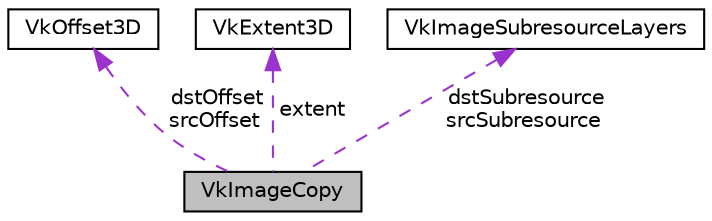 digraph "VkImageCopy"
{
 // LATEX_PDF_SIZE
  edge [fontname="Helvetica",fontsize="10",labelfontname="Helvetica",labelfontsize="10"];
  node [fontname="Helvetica",fontsize="10",shape=record];
  Node1 [label="VkImageCopy",height=0.2,width=0.4,color="black", fillcolor="grey75", style="filled", fontcolor="black",tooltip=" "];
  Node2 -> Node1 [dir="back",color="darkorchid3",fontsize="10",style="dashed",label=" dstOffset\nsrcOffset" ,fontname="Helvetica"];
  Node2 [label="VkOffset3D",height=0.2,width=0.4,color="black", fillcolor="white", style="filled",URL="$d7/d88/structVkOffset3D.html",tooltip=" "];
  Node3 -> Node1 [dir="back",color="darkorchid3",fontsize="10",style="dashed",label=" extent" ,fontname="Helvetica"];
  Node3 [label="VkExtent3D",height=0.2,width=0.4,color="black", fillcolor="white", style="filled",URL="$d0/d02/structVkExtent3D.html",tooltip=" "];
  Node4 -> Node1 [dir="back",color="darkorchid3",fontsize="10",style="dashed",label=" dstSubresource\nsrcSubresource" ,fontname="Helvetica"];
  Node4 [label="VkImageSubresourceLayers",height=0.2,width=0.4,color="black", fillcolor="white", style="filled",URL="$d6/db6/structVkImageSubresourceLayers.html",tooltip=" "];
}
